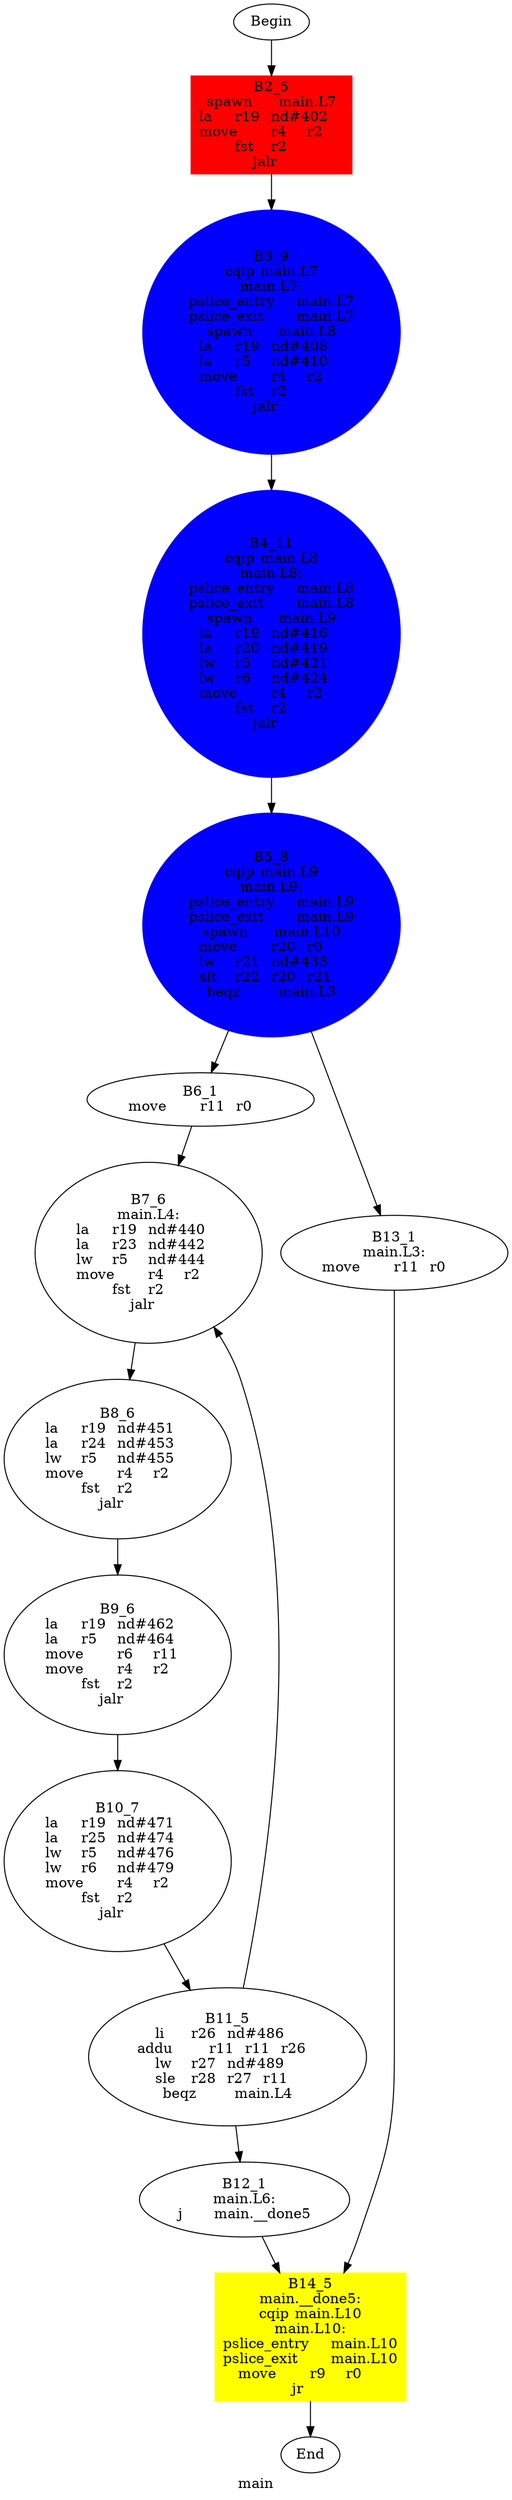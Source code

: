 digraph G{
	label = "main"	style = "dashed";
	color = purple;
	Node0 [label = "Begin"];
	Node0 -> {Node2 }
	Node1 [label = "End"];
	Node1 -> {}
	Node2 [label = "B2_5\nspawn	main.L7\nla	r19	nd#402	\nmove	r4	r2	\nfst	r2	\njalr	\n"];
	Node2 -> {Node3 }
	Node3 [label = "B3_9\ncqip	main.L7\nmain.L7:\npslice_entry	main.L7\npslice_exit	main.L7\nspawn	main.L8\nla	r19	nd#408	\nla	r5	nd#410	\nmove	r4	r2	\nfst	r2	\njalr	\n"];
	Node3 -> {Node4 }
	Node4 [label = "B4_11\ncqip	main.L8\nmain.L8:\npslice_entry	main.L8\npslice_exit	main.L8\nspawn	main.L9\nla	r19	nd#416	\nla	r20	nd#419	\nlw	r5	nd#421	\nlw	r6	nd#424	\nmove	r4	r2	\nfst	r2	\njalr	\n"];
	Node4 -> {Node5 }
	Node5 [label = "B5_8\ncqip	main.L9\nmain.L9:\npslice_entry	main.L9\npslice_exit	main.L9\nspawn	main.L10\nmove	r20	r0	\nlw	r21	nd#433	\nslt	r22	r20	r21	\nbeqz	main.L3\n"];
	Node5 -> {Node6 Node13 }
	Node6 [label = "B6_1\nmove	r11	r0	\n"];
	Node6 -> {Node7 }
	Node7 [label = "B7_6\nmain.L4:\nla	r19	nd#440	\nla	r23	nd#442	\nlw	r5	nd#444	\nmove	r4	r2	\nfst	r2	\njalr	\n"];
	Node7 -> {Node8 }
	Node8 [label = "B8_6\nla	r19	nd#451	\nla	r24	nd#453	\nlw	r5	nd#455	\nmove	r4	r2	\nfst	r2	\njalr	\n"];
	Node8 -> {Node9 }
	Node9 [label = "B9_6\nla	r19	nd#462	\nla	r5	nd#464	\nmove	r6	r11	\nmove	r4	r2	\nfst	r2	\njalr	\n"];
	Node9 -> {Node10 }
	Node10 [label = "B10_7\nla	r19	nd#471	\nla	r25	nd#474	\nlw	r5	nd#476	\nlw	r6	nd#479	\nmove	r4	r2	\nfst	r2	\njalr	\n"];
	Node10 -> {Node11 }
	Node11 [label = "B11_5\nli	r26	nd#486	\naddu	r11	r11	r26	\nlw	r27	nd#489	\nsle	r28	r27	r11	\nbeqz	main.L4\n"];
	Node11 -> {Node12 Node7 }
	Node12 [label = "B12_1\nmain.L6:\nj	main.__done5\n"];
	Node12 -> {Node14 }
	Node13 [label = "B13_1\nmain.L3:\nmove	r11	r0	\n"];
	Node13 -> {Node14 }
	Node14 [label = "B14_5\nmain.__done5:\ncqip	main.L10\nmain.L10:\npslice_entry	main.L10\npslice_exit	main.L10\nmove	r9	r0	\njr	\n"];
	Node14 -> {Node1 }
	Node2 [shape = box ,style=filled ,color=red];
	Node3 [shape = ellipse ,style=filled ,color=blue];
	Node4 [shape = ellipse ,style=filled ,color=blue];
	Node5 [shape = ellipse ,style=filled ,color=blue];
	Node14 [shape = polygon ,style=filled ,color=yellow];
}
